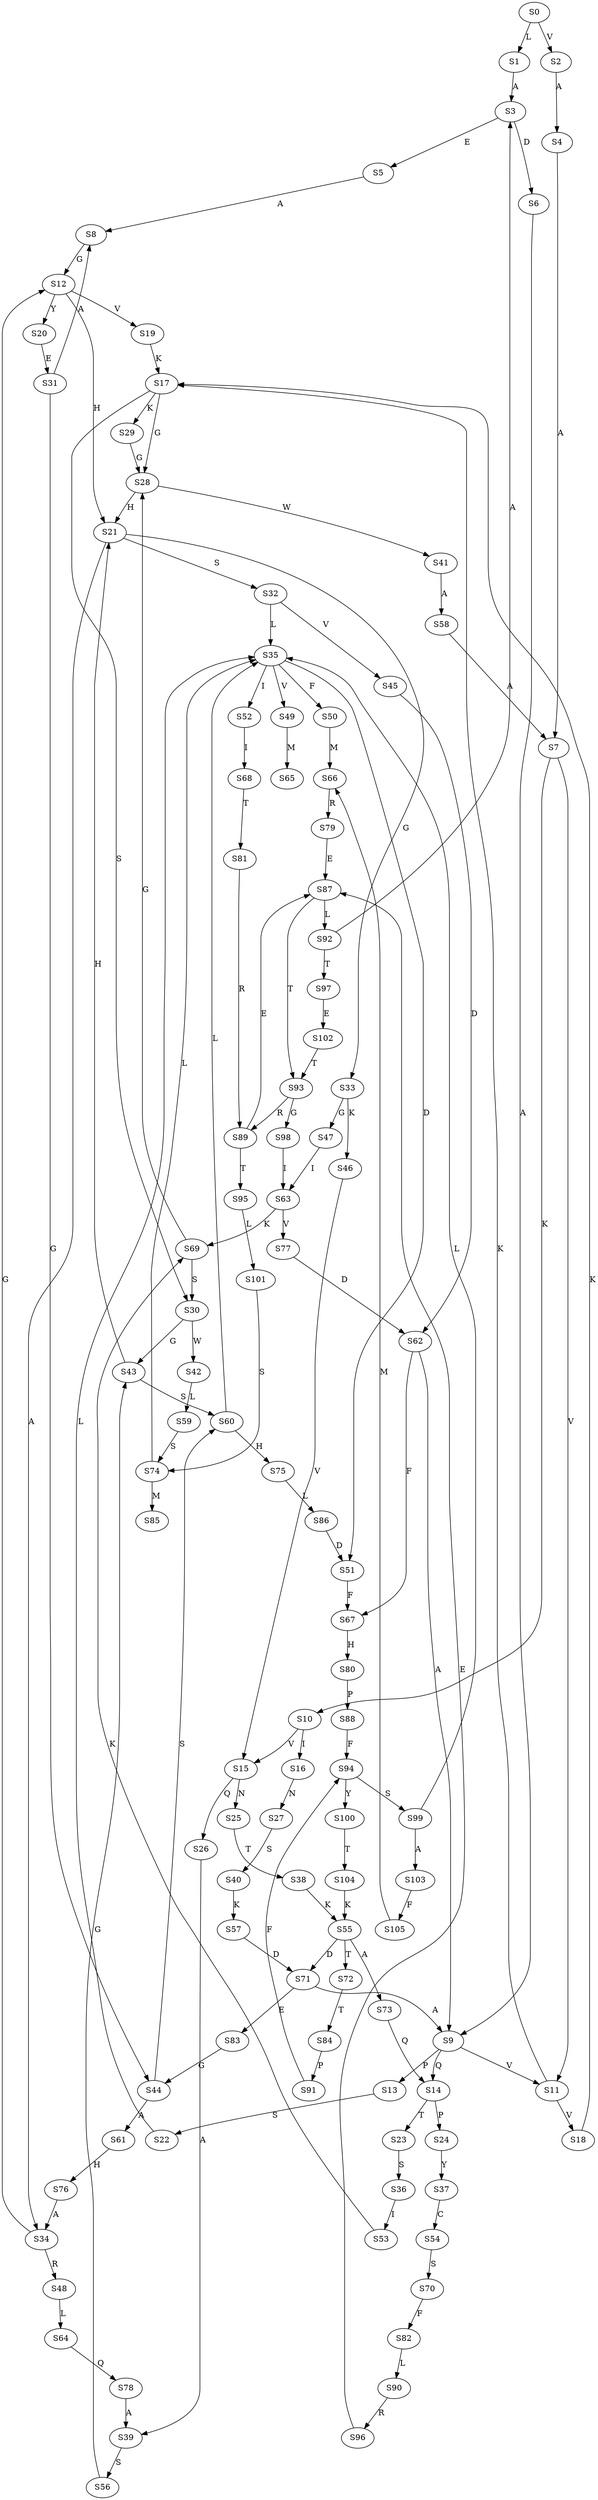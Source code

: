 strict digraph  {
	S0 -> S1 [ label = L ];
	S0 -> S2 [ label = V ];
	S1 -> S3 [ label = A ];
	S2 -> S4 [ label = A ];
	S3 -> S5 [ label = E ];
	S3 -> S6 [ label = D ];
	S4 -> S7 [ label = A ];
	S5 -> S8 [ label = A ];
	S6 -> S9 [ label = A ];
	S7 -> S10 [ label = K ];
	S7 -> S11 [ label = V ];
	S8 -> S12 [ label = G ];
	S9 -> S13 [ label = P ];
	S9 -> S11 [ label = V ];
	S9 -> S14 [ label = Q ];
	S10 -> S15 [ label = V ];
	S10 -> S16 [ label = I ];
	S11 -> S17 [ label = K ];
	S11 -> S18 [ label = V ];
	S12 -> S19 [ label = V ];
	S12 -> S20 [ label = Y ];
	S12 -> S21 [ label = H ];
	S13 -> S22 [ label = S ];
	S14 -> S23 [ label = T ];
	S14 -> S24 [ label = P ];
	S15 -> S25 [ label = N ];
	S15 -> S26 [ label = Q ];
	S16 -> S27 [ label = N ];
	S17 -> S28 [ label = G ];
	S17 -> S29 [ label = K ];
	S17 -> S30 [ label = S ];
	S18 -> S17 [ label = K ];
	S19 -> S17 [ label = K ];
	S20 -> S31 [ label = E ];
	S21 -> S32 [ label = S ];
	S21 -> S33 [ label = G ];
	S21 -> S34 [ label = A ];
	S22 -> S35 [ label = L ];
	S23 -> S36 [ label = S ];
	S24 -> S37 [ label = Y ];
	S25 -> S38 [ label = T ];
	S26 -> S39 [ label = A ];
	S27 -> S40 [ label = S ];
	S28 -> S41 [ label = W ];
	S28 -> S21 [ label = H ];
	S29 -> S28 [ label = G ];
	S30 -> S42 [ label = W ];
	S30 -> S43 [ label = G ];
	S31 -> S44 [ label = G ];
	S31 -> S8 [ label = A ];
	S32 -> S35 [ label = L ];
	S32 -> S45 [ label = V ];
	S33 -> S46 [ label = K ];
	S33 -> S47 [ label = G ];
	S34 -> S12 [ label = G ];
	S34 -> S48 [ label = R ];
	S35 -> S49 [ label = V ];
	S35 -> S50 [ label = F ];
	S35 -> S51 [ label = D ];
	S35 -> S52 [ label = I ];
	S36 -> S53 [ label = I ];
	S37 -> S54 [ label = C ];
	S38 -> S55 [ label = K ];
	S39 -> S56 [ label = S ];
	S40 -> S57 [ label = K ];
	S41 -> S58 [ label = A ];
	S42 -> S59 [ label = L ];
	S43 -> S21 [ label = H ];
	S43 -> S60 [ label = S ];
	S44 -> S61 [ label = A ];
	S44 -> S60 [ label = S ];
	S45 -> S62 [ label = D ];
	S46 -> S15 [ label = V ];
	S47 -> S63 [ label = I ];
	S48 -> S64 [ label = L ];
	S49 -> S65 [ label = M ];
	S50 -> S66 [ label = M ];
	S51 -> S67 [ label = F ];
	S52 -> S68 [ label = I ];
	S53 -> S69 [ label = K ];
	S54 -> S70 [ label = S ];
	S55 -> S71 [ label = D ];
	S55 -> S72 [ label = T ];
	S55 -> S73 [ label = A ];
	S56 -> S43 [ label = G ];
	S57 -> S71 [ label = D ];
	S58 -> S7 [ label = A ];
	S59 -> S74 [ label = S ];
	S60 -> S35 [ label = L ];
	S60 -> S75 [ label = H ];
	S61 -> S76 [ label = H ];
	S62 -> S67 [ label = F ];
	S62 -> S9 [ label = A ];
	S63 -> S69 [ label = K ];
	S63 -> S77 [ label = V ];
	S64 -> S78 [ label = Q ];
	S66 -> S79 [ label = R ];
	S67 -> S80 [ label = H ];
	S68 -> S81 [ label = T ];
	S69 -> S28 [ label = G ];
	S69 -> S30 [ label = S ];
	S70 -> S82 [ label = F ];
	S71 -> S9 [ label = A ];
	S71 -> S83 [ label = E ];
	S72 -> S84 [ label = T ];
	S73 -> S14 [ label = Q ];
	S74 -> S85 [ label = M ];
	S74 -> S35 [ label = L ];
	S75 -> S86 [ label = L ];
	S76 -> S34 [ label = A ];
	S77 -> S62 [ label = D ];
	S78 -> S39 [ label = A ];
	S79 -> S87 [ label = E ];
	S80 -> S88 [ label = P ];
	S81 -> S89 [ label = R ];
	S82 -> S90 [ label = L ];
	S83 -> S44 [ label = G ];
	S84 -> S91 [ label = P ];
	S86 -> S51 [ label = D ];
	S87 -> S92 [ label = L ];
	S87 -> S93 [ label = T ];
	S88 -> S94 [ label = F ];
	S89 -> S95 [ label = T ];
	S89 -> S87 [ label = E ];
	S90 -> S96 [ label = R ];
	S91 -> S94 [ label = F ];
	S92 -> S3 [ label = A ];
	S92 -> S97 [ label = T ];
	S93 -> S89 [ label = R ];
	S93 -> S98 [ label = G ];
	S94 -> S99 [ label = S ];
	S94 -> S100 [ label = Y ];
	S95 -> S101 [ label = L ];
	S96 -> S87 [ label = E ];
	S97 -> S102 [ label = E ];
	S98 -> S63 [ label = I ];
	S99 -> S35 [ label = L ];
	S99 -> S103 [ label = A ];
	S100 -> S104 [ label = T ];
	S101 -> S74 [ label = S ];
	S102 -> S93 [ label = T ];
	S103 -> S105 [ label = F ];
	S104 -> S55 [ label = K ];
	S105 -> S66 [ label = M ];
}
